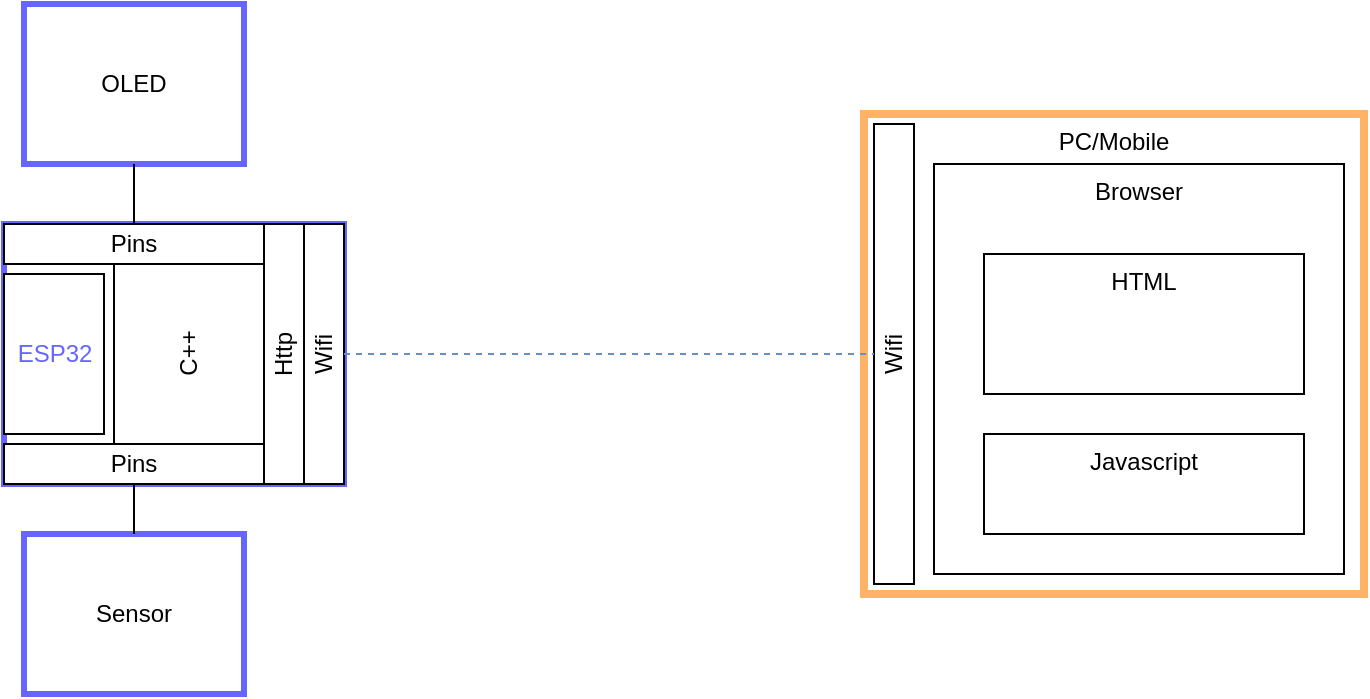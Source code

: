<mxfile version="21.3.4" type="github">
  <diagram name="Page-1" id="dbq9S8WuMA135YUiAUjt">
    <mxGraphModel dx="1028" dy="532" grid="1" gridSize="10" guides="1" tooltips="1" connect="1" arrows="1" fold="1" page="1" pageScale="1" pageWidth="827" pageHeight="1169" math="0" shadow="0">
      <root>
        <mxCell id="0" />
        <mxCell id="1" parent="0" />
        <mxCell id="CYx-wyZYXhNZSv2-v7EX-1" value="" style="rounded=0;whiteSpace=wrap;html=1;align=left;strokeWidth=3;strokeColor=#6666FF;" vertex="1" parent="1">
          <mxGeometry x="90" y="215" width="170" height="130" as="geometry" />
        </mxCell>
        <mxCell id="CYx-wyZYXhNZSv2-v7EX-2" value="Wifi" style="rounded=0;whiteSpace=wrap;html=1;rotation=-90;" vertex="1" parent="1">
          <mxGeometry x="185" y="270" width="130" height="20" as="geometry" />
        </mxCell>
        <mxCell id="CYx-wyZYXhNZSv2-v7EX-3" value="Http" style="rounded=0;whiteSpace=wrap;html=1;rotation=-90;" vertex="1" parent="1">
          <mxGeometry x="165" y="270" width="130" height="20" as="geometry" />
        </mxCell>
        <mxCell id="CYx-wyZYXhNZSv2-v7EX-4" value="C++" style="rounded=0;whiteSpace=wrap;html=1;rotation=-90;" vertex="1" parent="1">
          <mxGeometry x="137.5" y="242.5" width="90" height="75" as="geometry" />
        </mxCell>
        <mxCell id="CYx-wyZYXhNZSv2-v7EX-5" value="PC/Mobile" style="rounded=0;whiteSpace=wrap;html=1;align=center;verticalAlign=top;strokeColor=#FFB366;strokeWidth=4;" vertex="1" parent="1">
          <mxGeometry x="520" y="160" width="250" height="240" as="geometry" />
        </mxCell>
        <mxCell id="CYx-wyZYXhNZSv2-v7EX-6" value="Wifi" style="rounded=0;whiteSpace=wrap;html=1;rotation=-90;" vertex="1" parent="1">
          <mxGeometry x="420" y="270" width="230" height="20" as="geometry" />
        </mxCell>
        <mxCell id="CYx-wyZYXhNZSv2-v7EX-7" value="Browser" style="rounded=0;whiteSpace=wrap;html=1;align=center;verticalAlign=top;" vertex="1" parent="1">
          <mxGeometry x="555" y="185" width="205" height="205" as="geometry" />
        </mxCell>
        <mxCell id="CYx-wyZYXhNZSv2-v7EX-8" value="HTML" style="rounded=0;whiteSpace=wrap;html=1;align=center;verticalAlign=top;" vertex="1" parent="1">
          <mxGeometry x="580" y="230" width="160" height="70" as="geometry" />
        </mxCell>
        <mxCell id="CYx-wyZYXhNZSv2-v7EX-9" value="Javascript" style="rounded=0;whiteSpace=wrap;html=1;align=center;verticalAlign=top;" vertex="1" parent="1">
          <mxGeometry x="580" y="320" width="160" height="50" as="geometry" />
        </mxCell>
        <mxCell id="CYx-wyZYXhNZSv2-v7EX-10" value="OLED" style="rounded=0;whiteSpace=wrap;html=1;align=center;verticalAlign=middle;strokeColor=#6666FF;strokeWidth=3;" vertex="1" parent="1">
          <mxGeometry x="100" y="105" width="110" height="80" as="geometry" />
        </mxCell>
        <mxCell id="CYx-wyZYXhNZSv2-v7EX-11" value="Pins" style="rounded=0;whiteSpace=wrap;html=1;rotation=0;" vertex="1" parent="1">
          <mxGeometry x="90" y="215" width="130" height="20" as="geometry" />
        </mxCell>
        <mxCell id="CYx-wyZYXhNZSv2-v7EX-12" value="Pins" style="rounded=0;whiteSpace=wrap;html=1;rotation=0;" vertex="1" parent="1">
          <mxGeometry x="90" y="325" width="130" height="20" as="geometry" />
        </mxCell>
        <mxCell id="CYx-wyZYXhNZSv2-v7EX-13" value="Sensor" style="rounded=0;whiteSpace=wrap;html=1;align=center;verticalAlign=middle;strokeColor=#6666FF;strokeWidth=3;" vertex="1" parent="1">
          <mxGeometry x="100" y="370" width="110" height="80" as="geometry" />
        </mxCell>
        <mxCell id="CYx-wyZYXhNZSv2-v7EX-14" value="" style="endArrow=none;html=1;rounded=0;entryX=0.5;entryY=1;entryDx=0;entryDy=0;exitX=0.5;exitY=0;exitDx=0;exitDy=0;" edge="1" parent="1" source="CYx-wyZYXhNZSv2-v7EX-13" target="CYx-wyZYXhNZSv2-v7EX-12">
          <mxGeometry width="50" height="50" relative="1" as="geometry">
            <mxPoint x="20" y="400" as="sourcePoint" />
            <mxPoint x="70" y="350" as="targetPoint" />
          </mxGeometry>
        </mxCell>
        <mxCell id="CYx-wyZYXhNZSv2-v7EX-15" value="" style="endArrow=none;html=1;rounded=0;entryX=0.5;entryY=1;entryDx=0;entryDy=0;exitX=0.5;exitY=0;exitDx=0;exitDy=0;" edge="1" parent="1" source="CYx-wyZYXhNZSv2-v7EX-11" target="CYx-wyZYXhNZSv2-v7EX-10">
          <mxGeometry width="50" height="50" relative="1" as="geometry">
            <mxPoint x="20" y="290" as="sourcePoint" />
            <mxPoint x="70" y="240" as="targetPoint" />
          </mxGeometry>
        </mxCell>
        <mxCell id="CYx-wyZYXhNZSv2-v7EX-16" value="ESP32" style="rounded=0;html=1;rotation=0;labelBackgroundColor=default;fontColor=#6666FF;" vertex="1" parent="1">
          <mxGeometry x="90" y="240" width="50" height="80" as="geometry" />
        </mxCell>
        <mxCell id="CYx-wyZYXhNZSv2-v7EX-17" value="" style="endArrow=none;html=1;rounded=0;entryX=0.5;entryY=0;entryDx=0;entryDy=0;strokeColor=#6c8ebf;dashed=1;fillColor=#dae8fc;" edge="1" parent="1" source="CYx-wyZYXhNZSv2-v7EX-2" target="CYx-wyZYXhNZSv2-v7EX-6">
          <mxGeometry width="50" height="50" relative="1" as="geometry">
            <mxPoint x="165" y="225" as="sourcePoint" />
            <mxPoint x="520" y="280" as="targetPoint" />
          </mxGeometry>
        </mxCell>
      </root>
    </mxGraphModel>
  </diagram>
</mxfile>
